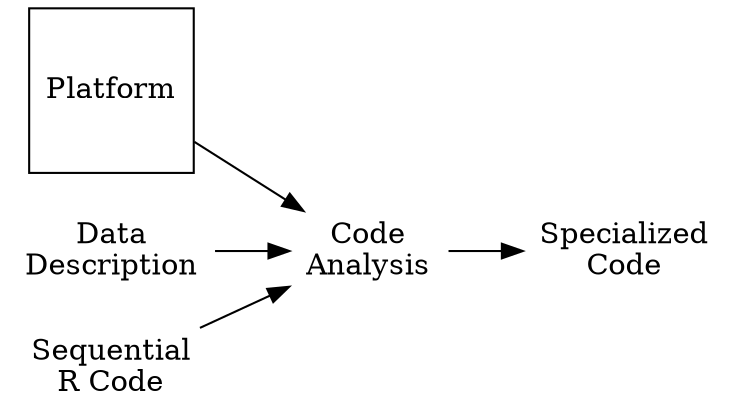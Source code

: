 digraph workflow {
    rankdir=LR;
    //size="8,5"
    node [shape = square]; 2;
    node [shape = none];

    0 [label="Data\nDescription"];
    1 [label="Sequential\nR Code"];
    2 [label="Platform"];

    6 [label="Code\nAnalysis"];
    7 [label="Specialized\nCode"];

    0 -> 6;
    1 -> 6;
    2 -> 6;
    6 -> 7;
}
